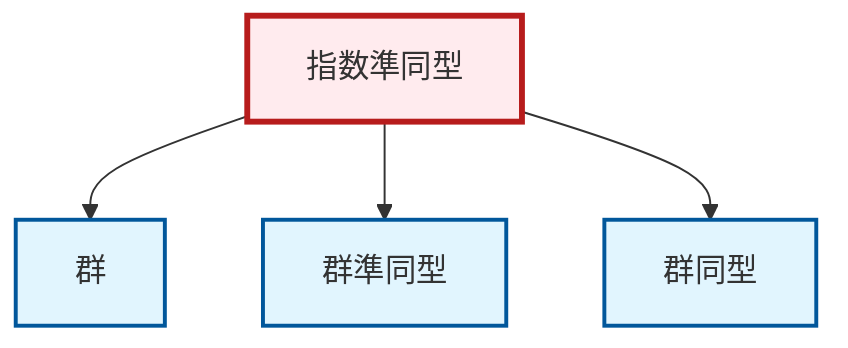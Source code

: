 graph TD
    classDef definition fill:#e1f5fe,stroke:#01579b,stroke-width:2px
    classDef theorem fill:#f3e5f5,stroke:#4a148c,stroke-width:2px
    classDef axiom fill:#fff3e0,stroke:#e65100,stroke-width:2px
    classDef example fill:#e8f5e9,stroke:#1b5e20,stroke-width:2px
    classDef current fill:#ffebee,stroke:#b71c1c,stroke-width:3px
    def-homomorphism["群準同型"]:::definition
    ex-exponential-homomorphism["指数準同型"]:::example
    def-isomorphism["群同型"]:::definition
    def-group["群"]:::definition
    ex-exponential-homomorphism --> def-group
    ex-exponential-homomorphism --> def-homomorphism
    ex-exponential-homomorphism --> def-isomorphism
    class ex-exponential-homomorphism current